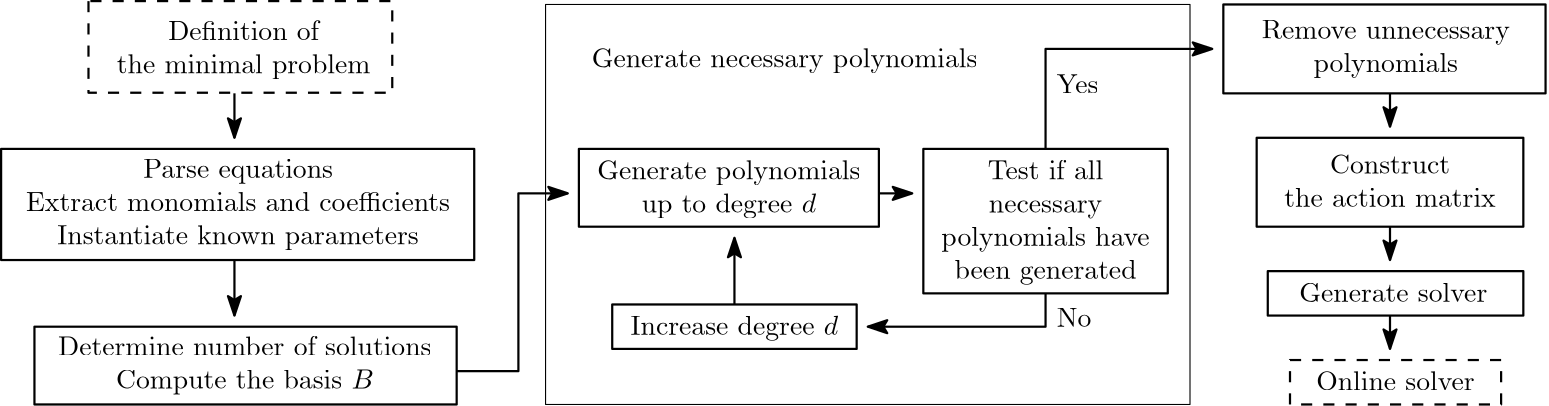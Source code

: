 <?xml version="1.0"?>
<!DOCTYPE ipe SYSTEM "ipe.dtd">
<ipe version="70005" creator="Ipe 7.1.4">
<info created="D:20150428090212" modified="D:20150428175601"/>
<ipestyle name="basic">
<symbol name="arrow/arc(spx)">
<path stroke="sym-stroke" fill="sym-stroke" pen="sym-pen">
0 0 m
-1 0.333 l
-1 -0.333 l
h
</path>
</symbol>
<symbol name="arrow/farc(spx)">
<path stroke="sym-stroke" fill="white" pen="sym-pen">
0 0 m
-1 0.333 l
-1 -0.333 l
h
</path>
</symbol>
<symbol name="mark/circle(sx)" transformations="translations">
<path fill="sym-stroke">
0.6 0 0 0.6 0 0 e
0.4 0 0 0.4 0 0 e
</path>
</symbol>
<symbol name="mark/disk(sx)" transformations="translations">
<path fill="sym-stroke">
0.6 0 0 0.6 0 0 e
</path>
</symbol>
<symbol name="mark/fdisk(sfx)" transformations="translations">
<group>
<path fill="sym-fill">
0.5 0 0 0.5 0 0 e
</path>
<path fill="sym-stroke" fillrule="eofill">
0.6 0 0 0.6 0 0 e
0.4 0 0 0.4 0 0 e
</path>
</group>
</symbol>
<symbol name="mark/box(sx)" transformations="translations">
<path fill="sym-stroke" fillrule="eofill">
-0.6 -0.6 m
0.6 -0.6 l
0.6 0.6 l
-0.6 0.6 l
h
-0.4 -0.4 m
0.4 -0.4 l
0.4 0.4 l
-0.4 0.4 l
h
</path>
</symbol>
<symbol name="mark/square(sx)" transformations="translations">
<path fill="sym-stroke">
-0.6 -0.6 m
0.6 -0.6 l
0.6 0.6 l
-0.6 0.6 l
h
</path>
</symbol>
<symbol name="mark/fsquare(sfx)" transformations="translations">
<group>
<path fill="sym-fill">
-0.5 -0.5 m
0.5 -0.5 l
0.5 0.5 l
-0.5 0.5 l
h
</path>
<path fill="sym-stroke" fillrule="eofill">
-0.6 -0.6 m
0.6 -0.6 l
0.6 0.6 l
-0.6 0.6 l
h
-0.4 -0.4 m
0.4 -0.4 l
0.4 0.4 l
-0.4 0.4 l
h
</path>
</group>
</symbol>
<symbol name="mark/cross(sx)" transformations="translations">
<group>
<path fill="sym-stroke">
-0.43 -0.57 m
0.57 0.43 l
0.43 0.57 l
-0.57 -0.43 l
h
</path>
<path fill="sym-stroke">
-0.43 0.57 m
0.57 -0.43 l
0.43 -0.57 l
-0.57 0.43 l
h
</path>
</group>
</symbol>
<symbol name="arrow/fnormal(spx)">
<path stroke="sym-stroke" fill="white" pen="sym-pen">
0 0 m
-1 0.333 l
-1 -0.333 l
h
</path>
</symbol>
<symbol name="arrow/pointed(spx)">
<path stroke="sym-stroke" fill="sym-stroke" pen="sym-pen">
0 0 m
-1 0.333 l
-0.8 0 l
-1 -0.333 l
h
</path>
</symbol>
<symbol name="arrow/fpointed(spx)">
<path stroke="sym-stroke" fill="white" pen="sym-pen">
0 0 m
-1 0.333 l
-0.8 0 l
-1 -0.333 l
h
</path>
</symbol>
<symbol name="arrow/linear(spx)">
<path stroke="sym-stroke" pen="sym-pen">
-1 0.333 m
0 0 l
-1 -0.333 l
</path>
</symbol>
<symbol name="arrow/fdouble(spx)">
<path stroke="sym-stroke" fill="white" pen="sym-pen">
0 0 m
-1 0.333 l
-1 -0.333 l
h
-1 0 m
-2 0.333 l
-2 -0.333 l
h
</path>
</symbol>
<symbol name="arrow/double(spx)">
<path stroke="sym-stroke" fill="sym-stroke" pen="sym-pen">
0 0 m
-1 0.333 l
-1 -0.333 l
h
-1 0 m
-2 0.333 l
-2 -0.333 l
h
</path>
</symbol>
<pen name="heavier" value="0.8"/>
<pen name="fat" value="1.2"/>
<pen name="ultrafat" value="2"/>
<symbolsize name="large" value="5"/>
<symbolsize name="small" value="2"/>
<symbolsize name="tiny" value="1.1"/>
<arrowsize name="large" value="10"/>
<arrowsize name="small" value="5"/>
<arrowsize name="tiny" value="3"/>
<color name="red" value="1 0 0"/>
<color name="green" value="0 1 0"/>
<color name="blue" value="0 0 1"/>
<color name="yellow" value="1 1 0"/>
<color name="orange" value="1 0.647 0"/>
<color name="gold" value="1 0.843 0"/>
<color name="purple" value="0.627 0.125 0.941"/>
<color name="gray" value="0.745"/>
<color name="brown" value="0.647 0.165 0.165"/>
<color name="navy" value="0 0 0.502"/>
<color name="pink" value="1 0.753 0.796"/>
<color name="seagreen" value="0.18 0.545 0.341"/>
<color name="turquoise" value="0.251 0.878 0.816"/>
<color name="violet" value="0.933 0.51 0.933"/>
<color name="darkblue" value="0 0 0.545"/>
<color name="darkcyan" value="0 0.545 0.545"/>
<color name="darkgray" value="0.663"/>
<color name="darkgreen" value="0 0.392 0"/>
<color name="darkmagenta" value="0.545 0 0.545"/>
<color name="darkorange" value="1 0.549 0"/>
<color name="darkred" value="0.545 0 0"/>
<color name="lightblue" value="0.678 0.847 0.902"/>
<color name="lightcyan" value="0.878 1 1"/>
<color name="lightgray" value="0.827"/>
<color name="lightgreen" value="0.565 0.933 0.565"/>
<color name="lightyellow" value="1 1 0.878"/>
<dashstyle name="dashed" value="[4] 0"/>
<dashstyle name="dotted" value="[1 3] 0"/>
<dashstyle name="dash dotted" value="[4 2 1 2] 0"/>
<dashstyle name="dash dot dotted" value="[4 2 1 2 1 2] 0"/>
<textsize name="large" value="\large"/>
<textsize name="Large" value="\Large"/>
<textsize name="LARGE" value="\LARGE"/>
<textsize name="huge" value="\huge"/>
<textsize name="Huge" value="\Huge"/>
<textsize name="small" value="\small"/>
<textsize name="footnote" value="\footnotesize"/>
<textsize name="tiny" value="\tiny"/>
<textstyle name="center" begin="\begin{center}" end="\end{center}"/>
<textstyle name="itemize" begin="\begin{itemize}" end="\end{itemize}"/>
<textstyle name="item" begin="\begin{itemize}\item{}" end="\end{itemize}"/>
<gridsize name="4 pts" value="4"/>
<gridsize name="8 pts (~3 mm)" value="8"/>
<gridsize name="16 pts (~6 mm)" value="16"/>
<gridsize name="32 pts (~12 mm)" value="32"/>
<gridsize name="10 pts (~3.5 mm)" value="10"/>
<gridsize name="20 pts (~7 mm)" value="20"/>
<gridsize name="14 pts (~5 mm)" value="14"/>
<gridsize name="28 pts (~10 mm)" value="28"/>
<gridsize name="56 pts (~20 mm)" value="56"/>
<anglesize name="90 deg" value="90"/>
<anglesize name="60 deg" value="60"/>
<anglesize name="45 deg" value="45"/>
<anglesize name="30 deg" value="30"/>
<anglesize name="22.5 deg" value="22.5"/>
<tiling name="falling" angle="-60" step="4" width="1"/>
<tiling name="rising" angle="30" step="4" width="1"/>
</ipestyle>
<page>
<layer name="alpha"/>
<view layers="alpha" active="alpha"/>
<path layer="alpha" matrix="0.85437 0 0 0.515341 -19.2263 373.426" stroke="black" dash="dashed" pen="heavier">
64 768 m
64 704 l
192 704 l
192 768 l
h
</path>
<text matrix="4.60995 0 0 0.191546 -399.237 633.371" transformations="translations" pos="96 672" stroke="black" type="minipage" width="96" height="12.891" depth="7.92" valign="top" style="center">Definition of\\the minimal problem</text>
<text matrix="1 0 0 1 -86.8969 56.5893" transformations="translations" pos="95.5666 655.822" stroke="black" type="minipage" width="161.37" height="18.805" depth="13.85" valign="top" style="center">Parse equations\\
Extract monomials and coefficients\\
Instantiate known parameters
</text>
<text matrix="1 0 0 1 -78.1662 36.9098" transformations="translations" pos="98.7204 611.668" stroke="black" type="minipage" width="142.446" height="12.891" depth="7.92" valign="top" style="center">Determine number of solutions\\
Compute the basis $B$</text>
<text matrix="1 0 0 1 107.498 162.715" transformations="translations" pos="91.3615 589.592" stroke="black" type="minipage" width="174.473" height="6.926" depth="1.93" valign="top" style="center">Generate necessary polynomials</text>
<text matrix="1 0 0 1 352 216" transformations="translations" pos="92.9384 546.49" stroke="black" type="minipage" width="115.114" height="12.84" depth="7.86" valign="top" style="center">Remove unnecessary polynomials
</text>
<text matrix="1 0 0 1 368 220" transformations="translations" pos="92.9384 493.927" stroke="black" type="minipage" width="86.203" height="11.873" depth="6.89" valign="top" style="center">Construct the~action matrix</text>
<text matrix="1 0 0 1 376 216" transformations="translations" pos="85.5796 451.876" stroke="black" type="minipage" width="87.255" height="5.958" depth="0.96" valign="top" style="center">Generate solver</text>
<path matrix="0.990244 0 0 0.909091 -3.92195 54.1818" stroke="black" pen="heavier">
8 728 m
8 684 l
180 684 l
180 728 l
h
</path>
<path matrix="1 0 0 1 -4 -8" stroke="black" pen="heavier">
20 660 m
20 632 l
172 632 l
172 660 l
h
</path>
<path stroke="black">
200 624 m
200 768 l
432 768 l
432 624 l
h
</path>
<text matrix="1 0 0 1 116 -12" transformations="translations" pos="224 724" stroke="black" type="minipage" width="80" height="24.831" depth="19.89" valign="top" style="center">Test if all necessary polynomials have been generated</text>
<text matrix="1 0 0 1 4 -8" transformations="translations" pos="212 720" stroke="black" type="minipage" width="100" height="12.891" depth="7.92" valign="top" style="center">Generate polynomials up to degree $d$</text>
<text matrix="1 0 0 1 -24 -4" transformations="translations" pos="252 660" stroke="black" type="minipage" width="80" height="6.926" depth="1.93" valign="top" style="center">Increase degree $d$</text>
<path matrix="1 0 0 1 -4 -12" stroke="black" pen="heavier">
216 728 m
216 700 l
324 700 l
324 728 l
h
</path>
<path matrix="1 0 0 1 0 -12" stroke="black" pen="heavier">
336 728 m
336 676 l
424 676 l
424 728 l
h
</path>
<path matrix="1 0 0 1 -4 -12" stroke="black" pen="heavier">
228 672 m
228 656 l
316 656 l
316 672 l
h
</path>
<path matrix="1 0 0 1 0 4" stroke="black" pen="heavier">
444 764 m
444 732 l
560 732 l
560 764 l
h
</path>
<path matrix="1 0 0 0.571429 4 297.143" stroke="black" pen="heavier">
456 656 m
456 628 l
548 628 l
548 656 l
h
</path>
<path matrix="1.09091 0 0 1.14286 -41.4545 -89.1429" stroke="black" pen="heavier">
456 708 m
456 680 l
544 680 l
544 708 l
h
</path>
<path matrix="1 0 0 0.8 -4 147.2" stroke="black" pen="heavier" arrow="pointed/normal">
92 736 m
92 716 l
</path>
<path matrix="1 0 0 1 -4 0" stroke="black" pen="heavier" arrow="pointed/normal">
92 676 m
92 656 l
</path>
<path matrix="1.11111 0 0 0.842105 -23.1111 100.421" stroke="black" pen="heavier" arrow="pointed/normal">
172 636 m
192 636 l
192 712 l
208 712 l
</path>
<path matrix="1 0 0 1 0 -12" stroke="black" pen="heavier" arrow="pointed/normal">
320 712 m
332 712 l
</path>
<path matrix="1 0 0 1 0 -12" stroke="black" pen="heavier" arrow="pointed/normal">
380 676 m
380 664 l
316 664 l
</path>
<path matrix="1 0 0 1 0 -12" stroke="black" pen="heavier" arrow="pointed/normal">
268 672 m
268 696 l
</path>
<path matrix="1 0 0 0.6 0 294.4" stroke="black" pen="heavier" arrow="pointed/normal">
504 736 m
504 716 l
</path>
<path matrix="1 0 0 0.6 0 282.4" stroke="black" pen="heavier" arrow="pointed/normal">
504 676 m
504 656 l
</path>
<path matrix="1 0 0 1.5 0 -376" stroke="black" pen="heavier" arrow="pointed/normal">
380 728 m
380 752 l
440 752 l
</path>
<text matrix="1 0 0 1 -4 -4" transformations="translations" pos="388 740" stroke="black" type="label" width="14.999" height="6.808" depth="0" valign="baseline">Yes</text>
<text matrix="1 0 0 1 -4 -12" transformations="translations" pos="388 664" stroke="black" type="label" width="12.453" height="6.808" depth="0" valign="baseline">No</text>
<text matrix="1 0 0 1 -8 12" transformations="translations" pos="476 624" stroke="black" type="minipage" width="76" height="5.958" depth="0.96" valign="top" style="center">Online solver
</text>
<path matrix="1 0 0 1 4 0" stroke="black" dash="dashed" pen="heavier">
464 624 m
464 640 l
540 640 l
540 624 l
h
</path>
<path stroke="black" pen="heavier" arrow="pointed/normal">
504 656 m
504 644 l
</path>
</page>
</ipe>
